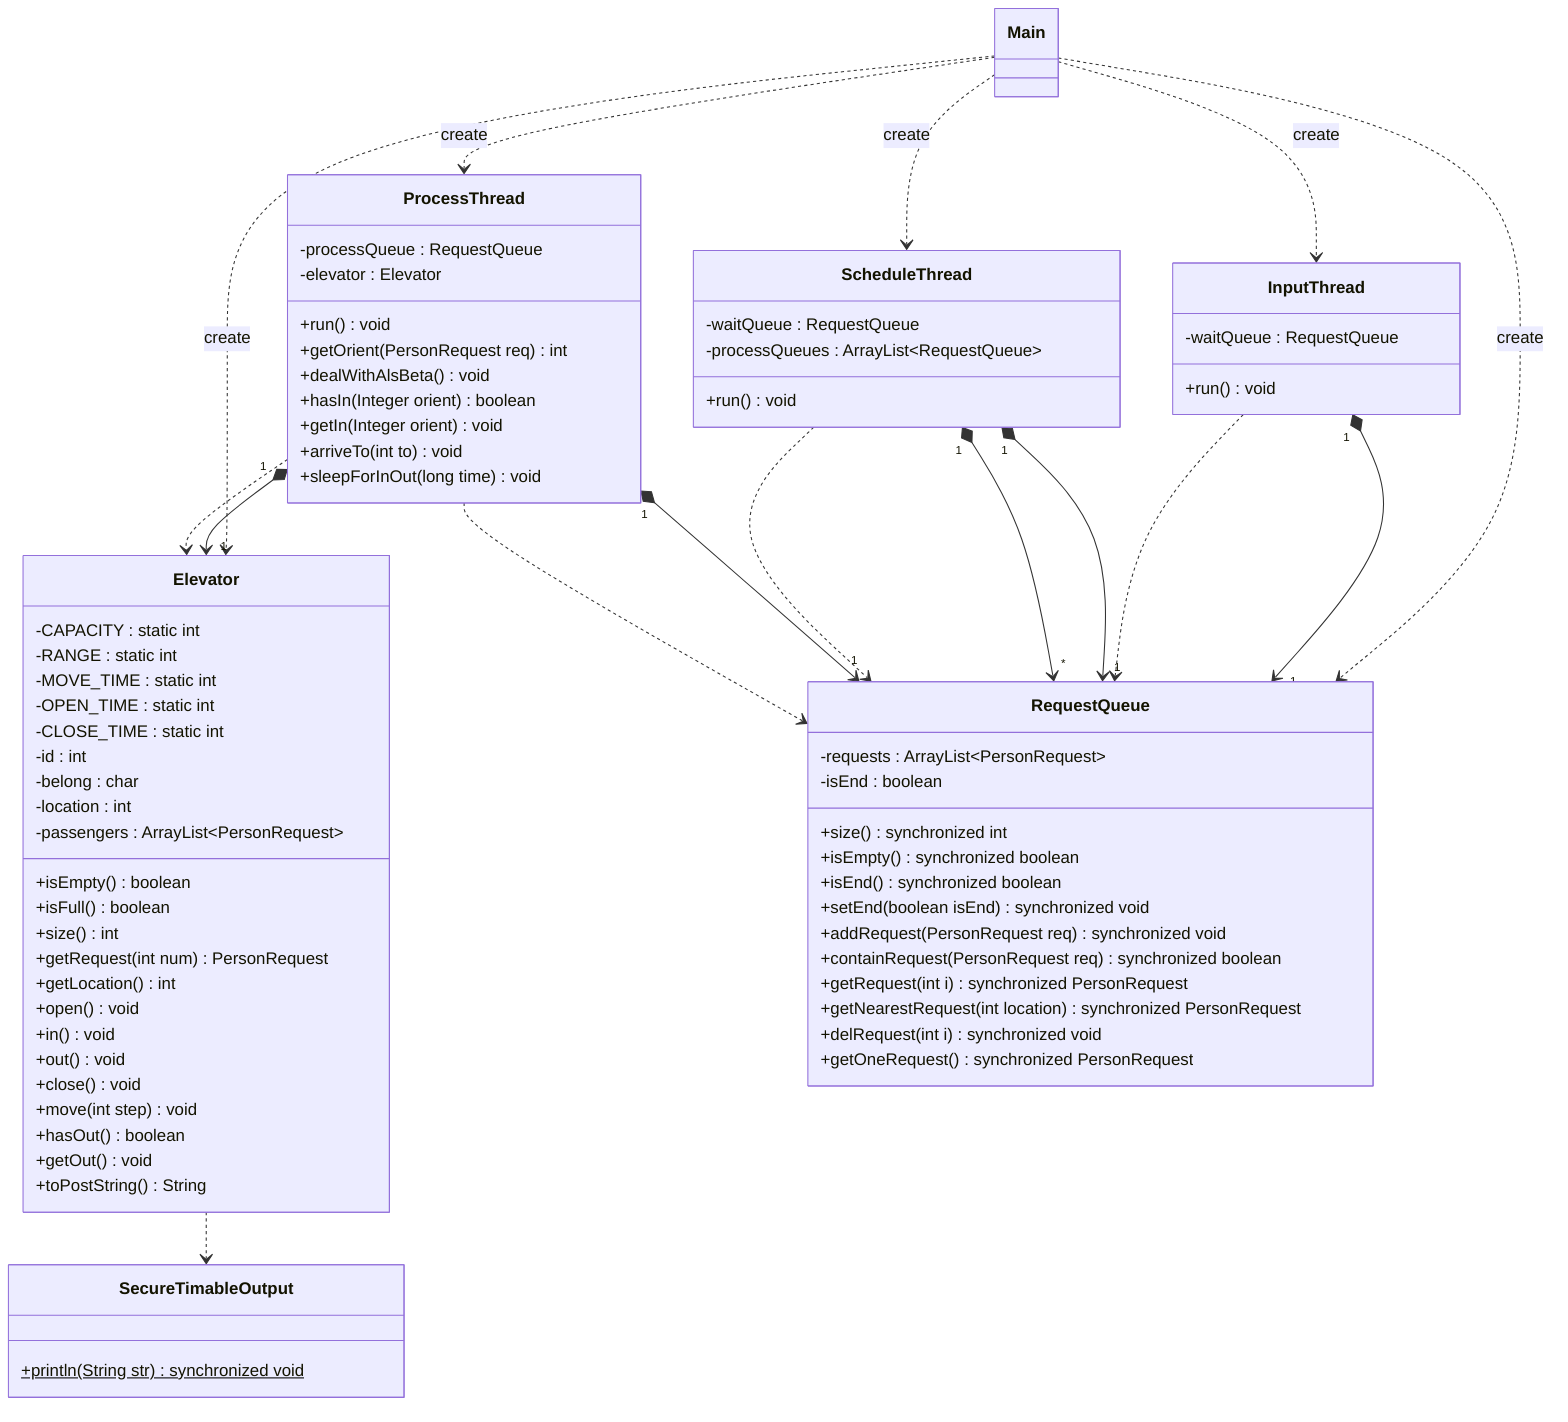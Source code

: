 classDiagram
    class Main

    class InputThread {
        -waitQueue : RequestQueue
        +run() void
    }

    class ScheduleThread {
        -waitQueue : RequestQueue
        -processQueues : ArrayList~RequestQueue~
        +run() void
    }

    class ProcessThread {
        -processQueue : RequestQueue
        -elevator : Elevator
        +run() void
        +getOrient(PersonRequest req) int
        +dealWithAlsBeta() void
        +hasIn(Integer orient) boolean
        +getIn(Integer orient) void
        +arriveTo(int to) void
        +sleepForInOut(long time) void
    }

    class Elevator {
        -CAPACITY : static int
        -RANGE : static int
        -MOVE_TIME : static int
        -OPEN_TIME : static int
        -CLOSE_TIME : static int
        -id : int
        -belong : char
        -location : int
        -passengers : ArrayList~PersonRequest~
        +isEmpty() boolean
        +isFull() boolean
        +size() int
        +getRequest(int num) PersonRequest
        +getLocation() int
        
        +open() void
        +in() void
        +out() void
        +close() void
        +move(int step) void

        +hasOut() boolean
        +getOut() void

        +toPostString() String
    }

    class RequestQueue {
        -requests : ArrayList~PersonRequest~
        -isEnd : boolean
        +size() synchronized int
        +isEmpty() synchronized boolean
        +isEnd() synchronized boolean
        +setEnd(boolean isEnd) synchronized void
        +addRequest(PersonRequest req) synchronized void
        +containRequest(PersonRequest req) synchronized boolean
        +getRequest(int i) synchronized PersonRequest
        +getNearestRequest(int location) synchronized PersonRequest
        +delRequest(int i) synchronized void
        +getOneRequest() synchronized PersonRequest
    }

    class SecureTimableOutput {
        +println(String str)$ synchronized void
    }

    Main ..> InputThread : create
    Main ..> ProcessThread : create
    Main ..> ScheduleThread : create
    Main ..> Elevator : create
    Main ..> RequestQueue : create

    InputThread "1"*-->"1" RequestQueue
    InputThread ..> RequestQueue

    ScheduleThread "1"*-->"1" RequestQueue
    ScheduleThread "1"*-->"*" RequestQueue
    ScheduleThread ..> RequestQueue

    ProcessThread "1"*-->"1" RequestQueue
    ProcessThread "1"*-->"1" Elevator
    ProcessThread ..> RequestQueue
    ProcessThread ..> Elevator

    Elevator ..> SecureTimableOutput